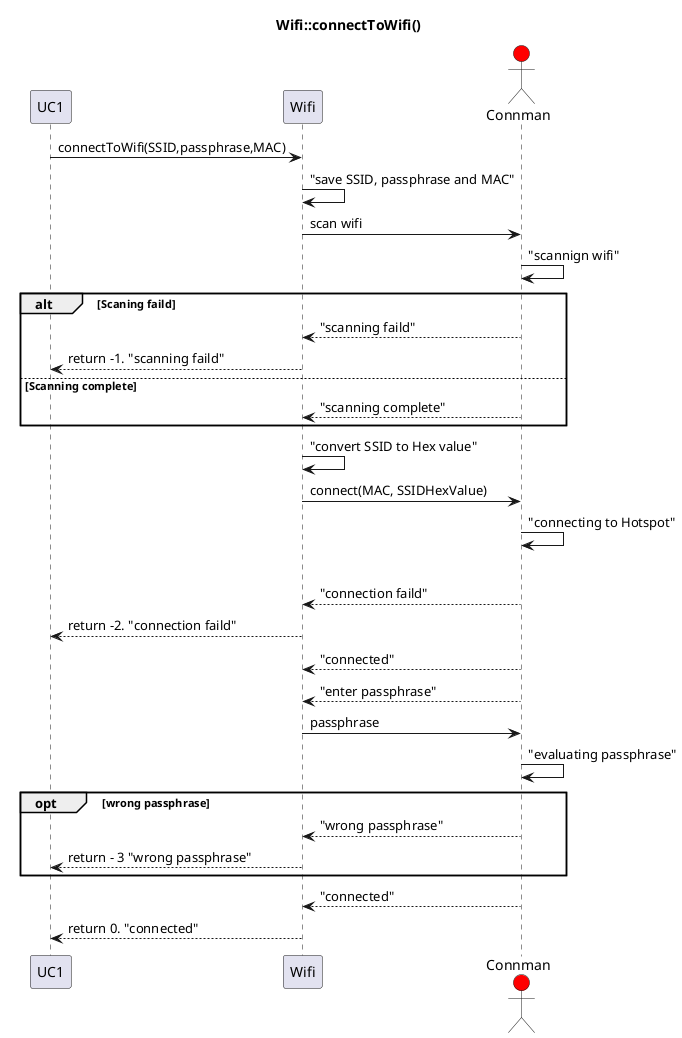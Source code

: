 @startuml
title Wifi::connectToWifi()
participant UC1
participant Wifi
actor Connman #red

UC1 -> Wifi : connectToWifi(SSID,passphrase,MAC)
Wifi -> Wifi : "save SSID, passphrase and MAC"
Wifi -> Connman : scan wifi
Connman -> Connman : "scannign wifi"
alt Scaning faild
    Connman --> Wifi : "scanning faild"
    Wifi --> UC1 : return -1. "scanning faild"
else Scanning complete
    Connman --> Wifi : "scanning complete"
end
    


Wifi -> Wifi : "convert SSID to Hex value"
Wifi -> Connman : connect(MAC, SSIDHexValue)
Connman -> Connman : "connecting to Hotspot"
alt connection faild
    Connman --> Wifi : "connection faild"
    Wifi --> UC1 : return -2. "connection faild"
else
    Connman --> Wifi : "connected"

    
     
Connman --> Wifi : "enter passphrase"
Wifi -> Connman : passphrase
Connman -> Connman : "evaluating passphrase"
opt wrong passphrase
    Connman --> Wifi : "wrong passphrase"
    Wifi --> UC1 : return - 3 "wrong passphrase"
end
Connman --> Wifi : "connected"
Wifi --> UC1 : return 0. "connected"

@enduml